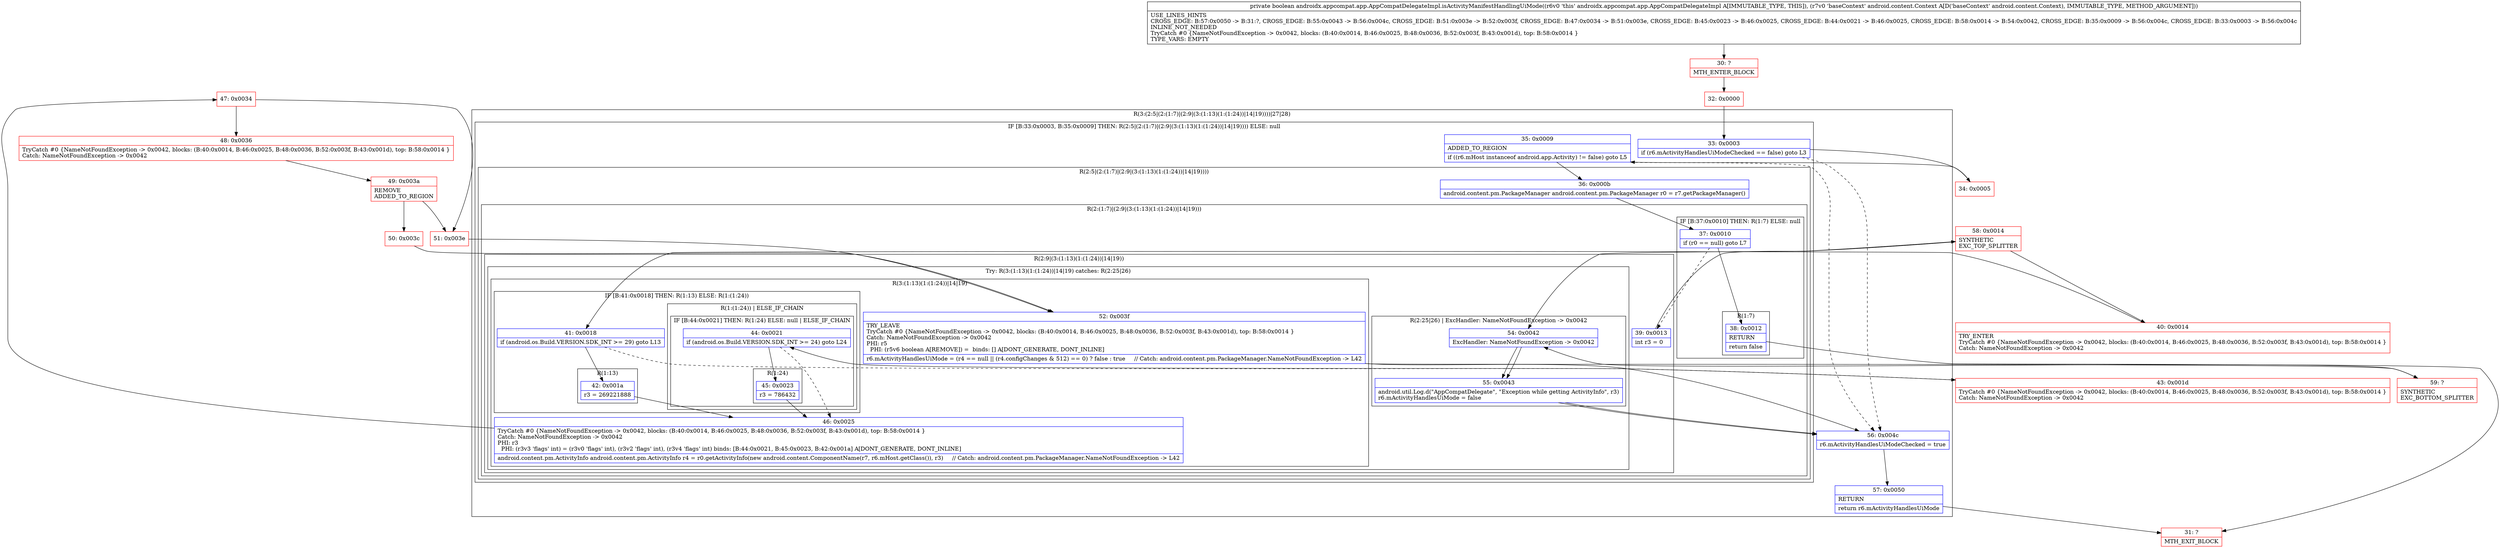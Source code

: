 digraph "CFG forandroidx.appcompat.app.AppCompatDelegateImpl.isActivityManifestHandlingUiMode(Landroid\/content\/Context;)Z" {
subgraph cluster_Region_822032832 {
label = "R(3:(2:5|(2:(1:7)|(2:9|(3:(1:13)(1:(1:24))|14|19))))|27|28)";
node [shape=record,color=blue];
subgraph cluster_IfRegion_2115711707 {
label = "IF [B:33:0x0003, B:35:0x0009] THEN: R(2:5|(2:(1:7)|(2:9|(3:(1:13)(1:(1:24))|14|19)))) ELSE: null";
node [shape=record,color=blue];
Node_33 [shape=record,label="{33\:\ 0x0003|if (r6.mActivityHandlesUiModeChecked == false) goto L3\l}"];
Node_35 [shape=record,label="{35\:\ 0x0009|ADDED_TO_REGION\l|if ((r6.mHost instanceof android.app.Activity) != false) goto L5\l}"];
subgraph cluster_Region_1065536226 {
label = "R(2:5|(2:(1:7)|(2:9|(3:(1:13)(1:(1:24))|14|19))))";
node [shape=record,color=blue];
Node_36 [shape=record,label="{36\:\ 0x000b|android.content.pm.PackageManager android.content.pm.PackageManager r0 = r7.getPackageManager()\l}"];
subgraph cluster_Region_1032780923 {
label = "R(2:(1:7)|(2:9|(3:(1:13)(1:(1:24))|14|19)))";
node [shape=record,color=blue];
subgraph cluster_IfRegion_755913136 {
label = "IF [B:37:0x0010] THEN: R(1:7) ELSE: null";
node [shape=record,color=blue];
Node_37 [shape=record,label="{37\:\ 0x0010|if (r0 == null) goto L7\l}"];
subgraph cluster_Region_1776990872 {
label = "R(1:7)";
node [shape=record,color=blue];
Node_38 [shape=record,label="{38\:\ 0x0012|RETURN\l|return false\l}"];
}
}
subgraph cluster_Region_927808754 {
label = "R(2:9|(3:(1:13)(1:(1:24))|14|19))";
node [shape=record,color=blue];
Node_39 [shape=record,label="{39\:\ 0x0013|int r3 = 0\l}"];
subgraph cluster_TryCatchRegion_538099548 {
label = "Try: R(3:(1:13)(1:(1:24))|14|19) catches: R(2:25|26)";
node [shape=record,color=blue];
subgraph cluster_Region_1799336883 {
label = "R(3:(1:13)(1:(1:24))|14|19)";
node [shape=record,color=blue];
subgraph cluster_IfRegion_129551471 {
label = "IF [B:41:0x0018] THEN: R(1:13) ELSE: R(1:(1:24))";
node [shape=record,color=blue];
Node_41 [shape=record,label="{41\:\ 0x0018|if (android.os.Build.VERSION.SDK_INT \>= 29) goto L13\l}"];
subgraph cluster_Region_1097692292 {
label = "R(1:13)";
node [shape=record,color=blue];
Node_42 [shape=record,label="{42\:\ 0x001a|r3 = 269221888\l}"];
}
subgraph cluster_Region_1302304199 {
label = "R(1:(1:24)) | ELSE_IF_CHAIN\l";
node [shape=record,color=blue];
subgraph cluster_IfRegion_1906165910 {
label = "IF [B:44:0x0021] THEN: R(1:24) ELSE: null | ELSE_IF_CHAIN\l";
node [shape=record,color=blue];
Node_44 [shape=record,label="{44\:\ 0x0021|if (android.os.Build.VERSION.SDK_INT \>= 24) goto L24\l}"];
subgraph cluster_Region_506541347 {
label = "R(1:24)";
node [shape=record,color=blue];
Node_45 [shape=record,label="{45\:\ 0x0023|r3 = 786432\l}"];
}
}
}
}
Node_46 [shape=record,label="{46\:\ 0x0025|TryCatch #0 \{NameNotFoundException \-\> 0x0042, blocks: (B:40:0x0014, B:46:0x0025, B:48:0x0036, B:52:0x003f, B:43:0x001d), top: B:58:0x0014 \}\lCatch: NameNotFoundException \-\> 0x0042\lPHI: r3 \l  PHI: (r3v3 'flags' int) = (r3v0 'flags' int), (r3v2 'flags' int), (r3v4 'flags' int) binds: [B:44:0x0021, B:45:0x0023, B:42:0x001a] A[DONT_GENERATE, DONT_INLINE]\l|android.content.pm.ActivityInfo android.content.pm.ActivityInfo r4 = r0.getActivityInfo(new android.content.ComponentName(r7, r6.mHost.getClass()), r3)     \/\/ Catch: android.content.pm.PackageManager.NameNotFoundException \-\> L42\l}"];
Node_52 [shape=record,label="{52\:\ 0x003f|TRY_LEAVE\lTryCatch #0 \{NameNotFoundException \-\> 0x0042, blocks: (B:40:0x0014, B:46:0x0025, B:48:0x0036, B:52:0x003f, B:43:0x001d), top: B:58:0x0014 \}\lCatch: NameNotFoundException \-\> 0x0042\lPHI: r5 \l  PHI: (r5v6 boolean A[REMOVE]) =  binds: [] A[DONT_GENERATE, DONT_INLINE]\l|r6.mActivityHandlesUiMode = (r4 == null \|\| (r4.configChanges & 512) == 0) ? false : true     \/\/ Catch: android.content.pm.PackageManager.NameNotFoundException \-\> L42\l}"];
}
subgraph cluster_Region_1145069990 {
label = "R(2:25|26) | ExcHandler: NameNotFoundException \-\> 0x0042\l";
node [shape=record,color=blue];
Node_54 [shape=record,label="{54\:\ 0x0042|ExcHandler: NameNotFoundException \-\> 0x0042\l}"];
Node_55 [shape=record,label="{55\:\ 0x0043|android.util.Log.d(\"AppCompatDelegate\", \"Exception while getting ActivityInfo\", r3)\lr6.mActivityHandlesUiMode = false\l}"];
}
}
}
}
}
}
Node_56 [shape=record,label="{56\:\ 0x004c|r6.mActivityHandlesUiModeChecked = true\l}"];
Node_57 [shape=record,label="{57\:\ 0x0050|RETURN\l|return r6.mActivityHandlesUiMode\l}"];
}
subgraph cluster_Region_1145069990 {
label = "R(2:25|26) | ExcHandler: NameNotFoundException \-\> 0x0042\l";
node [shape=record,color=blue];
Node_54 [shape=record,label="{54\:\ 0x0042|ExcHandler: NameNotFoundException \-\> 0x0042\l}"];
Node_55 [shape=record,label="{55\:\ 0x0043|android.util.Log.d(\"AppCompatDelegate\", \"Exception while getting ActivityInfo\", r3)\lr6.mActivityHandlesUiMode = false\l}"];
}
Node_30 [shape=record,color=red,label="{30\:\ ?|MTH_ENTER_BLOCK\l}"];
Node_32 [shape=record,color=red,label="{32\:\ 0x0000}"];
Node_34 [shape=record,color=red,label="{34\:\ 0x0005}"];
Node_31 [shape=record,color=red,label="{31\:\ ?|MTH_EXIT_BLOCK\l}"];
Node_58 [shape=record,color=red,label="{58\:\ 0x0014|SYNTHETIC\lEXC_TOP_SPLITTER\l}"];
Node_40 [shape=record,color=red,label="{40\:\ 0x0014|TRY_ENTER\lTryCatch #0 \{NameNotFoundException \-\> 0x0042, blocks: (B:40:0x0014, B:46:0x0025, B:48:0x0036, B:52:0x003f, B:43:0x001d), top: B:58:0x0014 \}\lCatch: NameNotFoundException \-\> 0x0042\l}"];
Node_47 [shape=record,color=red,label="{47\:\ 0x0034}"];
Node_48 [shape=record,color=red,label="{48\:\ 0x0036|TryCatch #0 \{NameNotFoundException \-\> 0x0042, blocks: (B:40:0x0014, B:46:0x0025, B:48:0x0036, B:52:0x003f, B:43:0x001d), top: B:58:0x0014 \}\lCatch: NameNotFoundException \-\> 0x0042\l}"];
Node_49 [shape=record,color=red,label="{49\:\ 0x003a|REMOVE\lADDED_TO_REGION\l}"];
Node_50 [shape=record,color=red,label="{50\:\ 0x003c}"];
Node_59 [shape=record,color=red,label="{59\:\ ?|SYNTHETIC\lEXC_BOTTOM_SPLITTER\l}"];
Node_51 [shape=record,color=red,label="{51\:\ 0x003e}"];
Node_43 [shape=record,color=red,label="{43\:\ 0x001d|TryCatch #0 \{NameNotFoundException \-\> 0x0042, blocks: (B:40:0x0014, B:46:0x0025, B:48:0x0036, B:52:0x003f, B:43:0x001d), top: B:58:0x0014 \}\lCatch: NameNotFoundException \-\> 0x0042\l}"];
MethodNode[shape=record,label="{private boolean androidx.appcompat.app.AppCompatDelegateImpl.isActivityManifestHandlingUiMode((r6v0 'this' androidx.appcompat.app.AppCompatDelegateImpl A[IMMUTABLE_TYPE, THIS]), (r7v0 'baseContext' android.content.Context A[D('baseContext' android.content.Context), IMMUTABLE_TYPE, METHOD_ARGUMENT]))  | USE_LINES_HINTS\lCROSS_EDGE: B:57:0x0050 \-\> B:31:?, CROSS_EDGE: B:55:0x0043 \-\> B:56:0x004c, CROSS_EDGE: B:51:0x003e \-\> B:52:0x003f, CROSS_EDGE: B:47:0x0034 \-\> B:51:0x003e, CROSS_EDGE: B:45:0x0023 \-\> B:46:0x0025, CROSS_EDGE: B:44:0x0021 \-\> B:46:0x0025, CROSS_EDGE: B:58:0x0014 \-\> B:54:0x0042, CROSS_EDGE: B:35:0x0009 \-\> B:56:0x004c, CROSS_EDGE: B:33:0x0003 \-\> B:56:0x004c\lINLINE_NOT_NEEDED\lTryCatch #0 \{NameNotFoundException \-\> 0x0042, blocks: (B:40:0x0014, B:46:0x0025, B:48:0x0036, B:52:0x003f, B:43:0x001d), top: B:58:0x0014 \}\lTYPE_VARS: EMPTY\l}"];
MethodNode -> Node_30;Node_33 -> Node_34;
Node_33 -> Node_56[style=dashed];
Node_35 -> Node_36;
Node_35 -> Node_56[style=dashed];
Node_36 -> Node_37;
Node_37 -> Node_38;
Node_37 -> Node_39[style=dashed];
Node_38 -> Node_31;
Node_39 -> Node_58;
Node_41 -> Node_42;
Node_41 -> Node_43[style=dashed];
Node_42 -> Node_46;
Node_44 -> Node_45;
Node_44 -> Node_46[style=dashed];
Node_45 -> Node_46;
Node_46 -> Node_47;
Node_52 -> Node_56;
Node_52 -> Node_59;
Node_54 -> Node_55;
Node_55 -> Node_56;
Node_56 -> Node_57;
Node_57 -> Node_31;
Node_54 -> Node_55;
Node_55 -> Node_56;
Node_30 -> Node_32;
Node_32 -> Node_33;
Node_34 -> Node_35;
Node_58 -> Node_40;
Node_58 -> Node_54;
Node_40 -> Node_41;
Node_47 -> Node_48;
Node_47 -> Node_51;
Node_48 -> Node_49;
Node_49 -> Node_50;
Node_49 -> Node_51;
Node_50 -> Node_52;
Node_59 -> Node_54;
Node_51 -> Node_52;
Node_43 -> Node_44;
}

